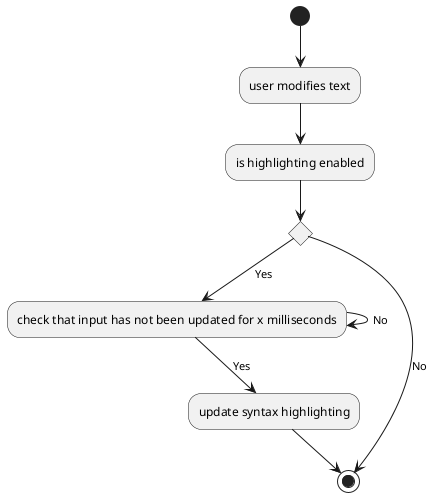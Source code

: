 @startuml
(*) --> "user modifies text"
--> "is highlighting enabled"
If "" then
-->[Yes] "check that input has not been updated for x milliseconds" as sub
else
--> [No](*)
sub --> [Yes] "update syntax highlighting" as up
sub --> [No] sub
up --> (*)
@enduml